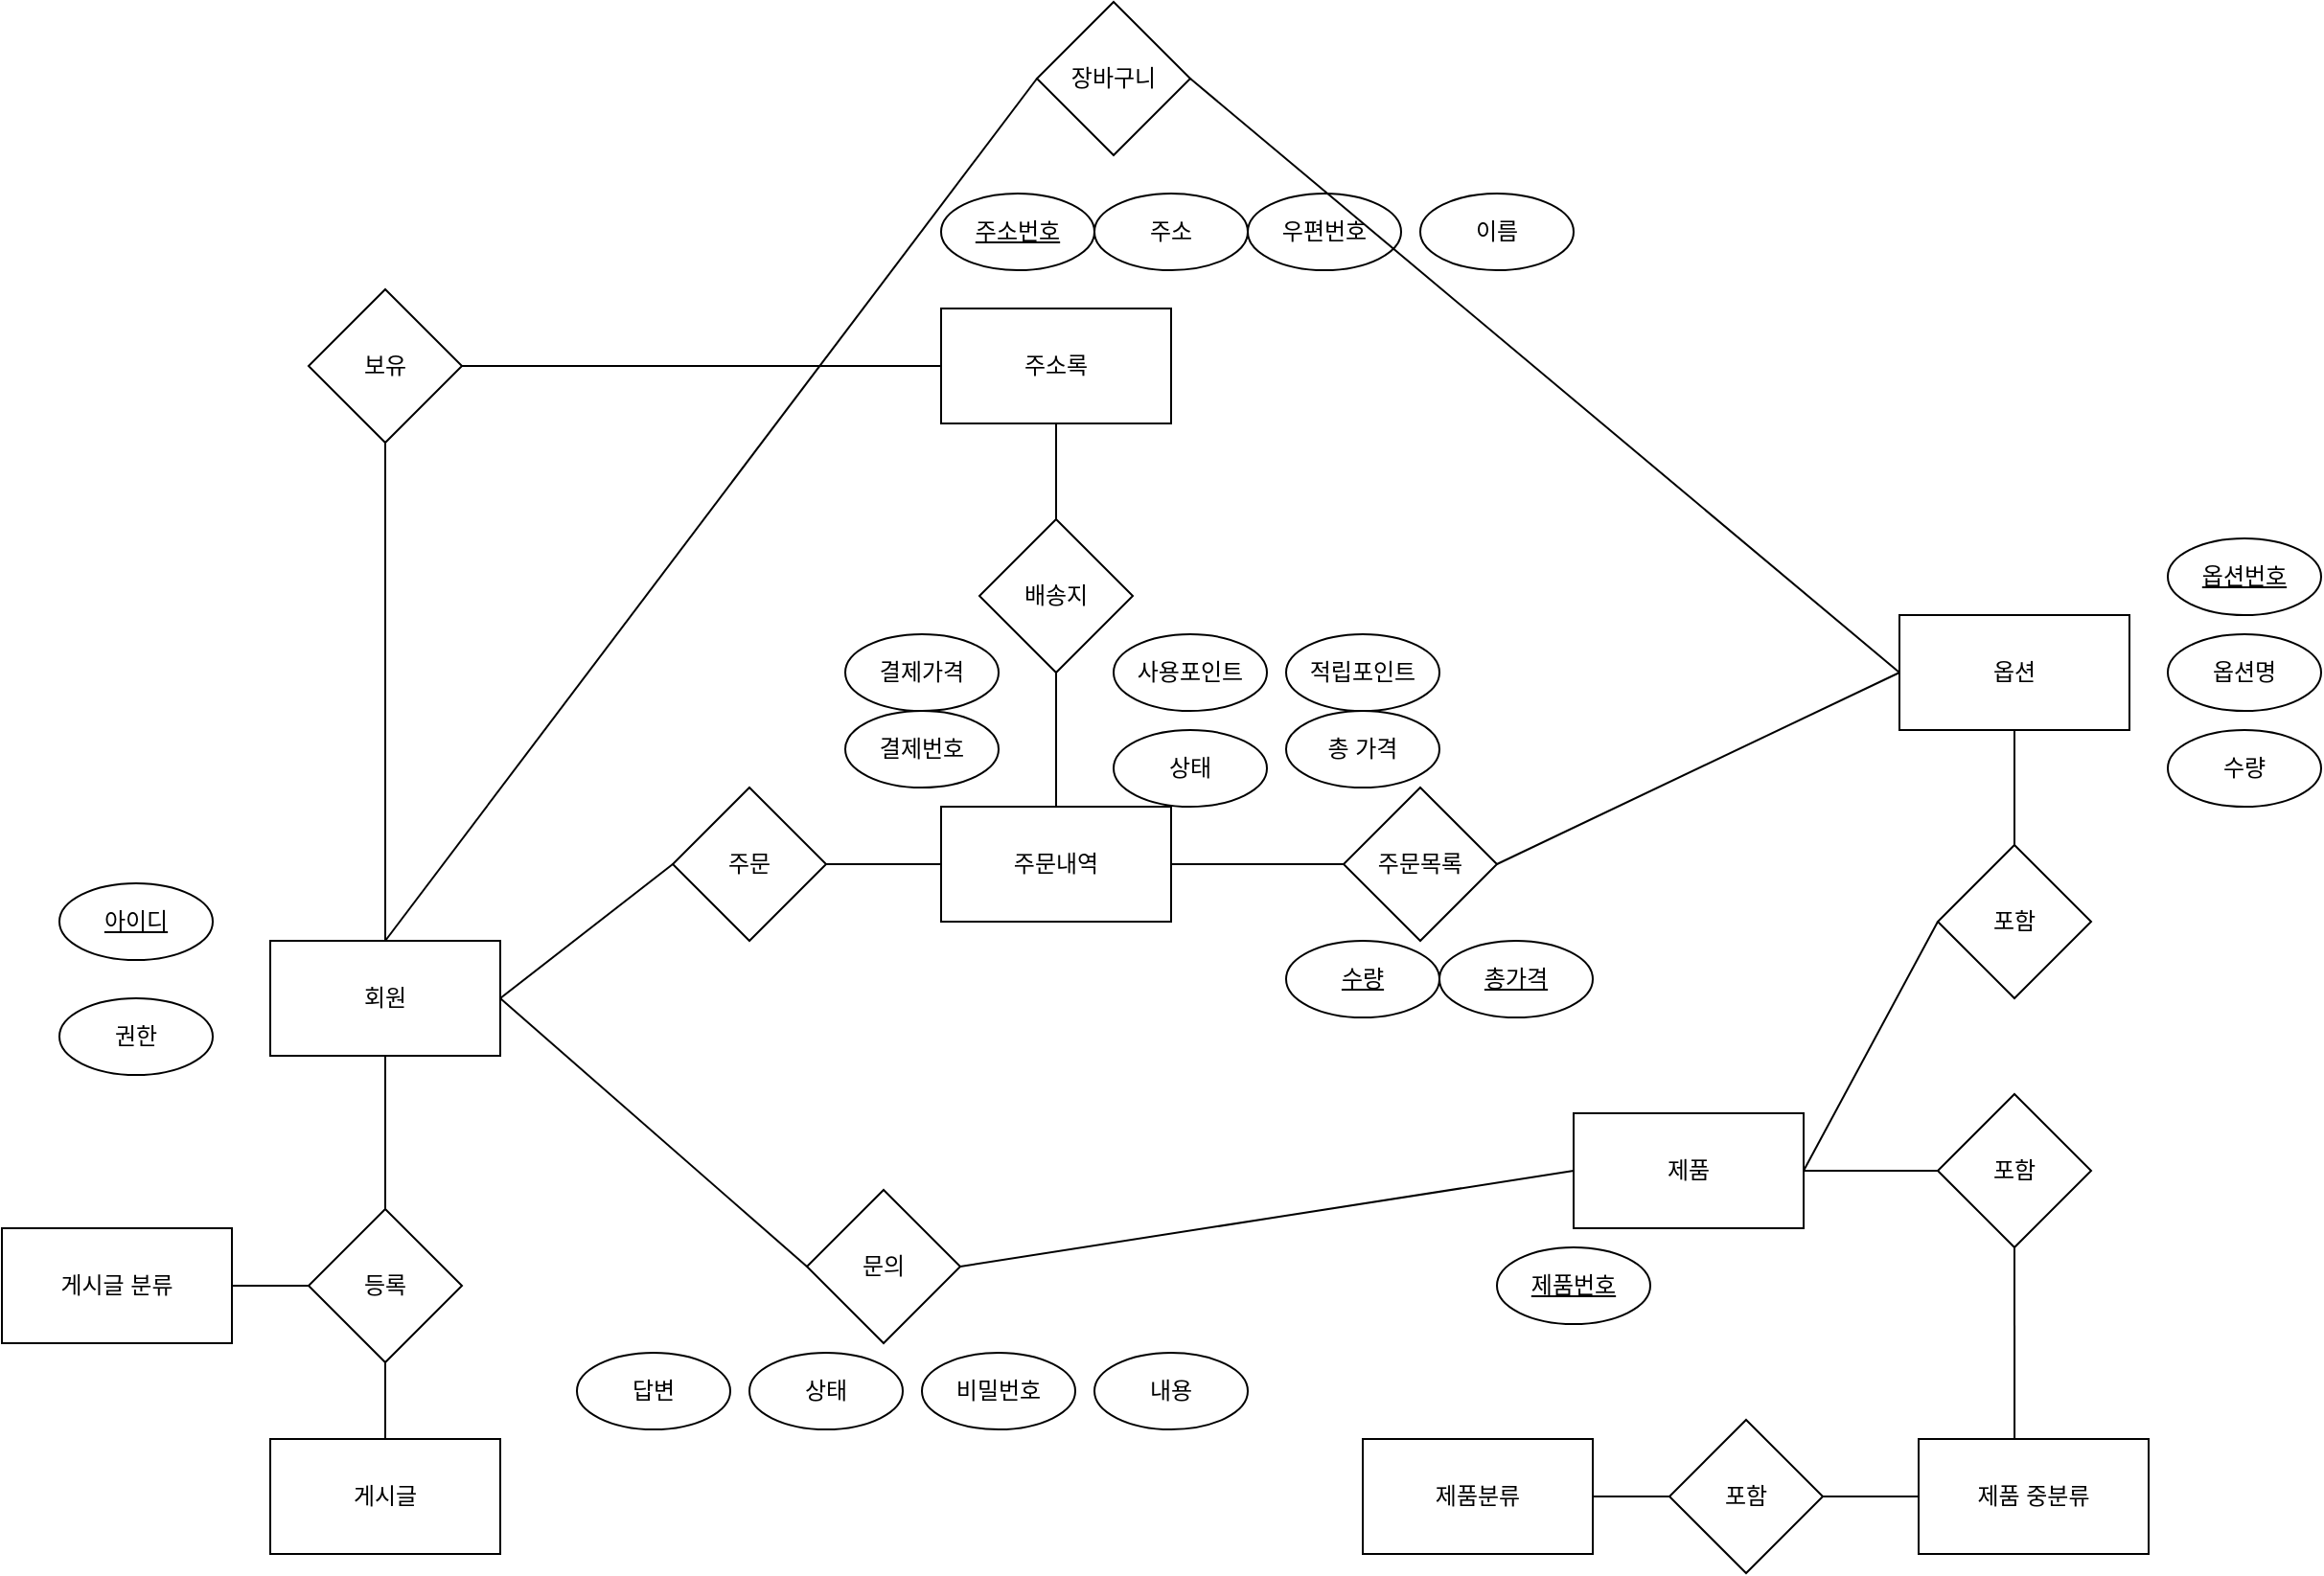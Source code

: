 <mxfile version="20.6.2" type="github">
  <diagram id="EWTnANCkMsUeMdHVheLY" name="페이지-1">
    <mxGraphModel dx="717" dy="1805" grid="1" gridSize="10" guides="1" tooltips="1" connect="1" arrows="1" fold="1" page="1" pageScale="1" pageWidth="827" pageHeight="1169" math="0" shadow="0">
      <root>
        <mxCell id="0" />
        <mxCell id="1" parent="0" />
        <mxCell id="j9Hwo7b6BAEOyJMmNeoF-9" value="우편번호" style="ellipse;whiteSpace=wrap;html=1;" vertex="1" parent="1">
          <mxGeometry x="670" y="-40" width="80" height="40" as="geometry" />
        </mxCell>
        <mxCell id="xCD-Z-dLWQwIkPLPfsmC-1" value="회원" style="rounded=0;whiteSpace=wrap;html=1;" parent="1" vertex="1">
          <mxGeometry x="160" y="350" width="120" height="60" as="geometry" />
        </mxCell>
        <mxCell id="xCD-Z-dLWQwIkPLPfsmC-2" value="제품" style="rounded=0;whiteSpace=wrap;html=1;" parent="1" vertex="1">
          <mxGeometry x="840" y="440" width="120" height="60" as="geometry" />
        </mxCell>
        <mxCell id="xCD-Z-dLWQwIkPLPfsmC-3" value="제품분류" style="rounded=0;whiteSpace=wrap;html=1;" parent="1" vertex="1">
          <mxGeometry x="730" y="610" width="120" height="60" as="geometry" />
        </mxCell>
        <mxCell id="xCD-Z-dLWQwIkPLPfsmC-4" value="게시글" style="rounded=0;whiteSpace=wrap;html=1;" parent="1" vertex="1">
          <mxGeometry x="160" y="610" width="120" height="60" as="geometry" />
        </mxCell>
        <mxCell id="xCD-Z-dLWQwIkPLPfsmC-5" value="게시글 분류" style="rounded=0;whiteSpace=wrap;html=1;" parent="1" vertex="1">
          <mxGeometry x="20" y="500" width="120" height="60" as="geometry" />
        </mxCell>
        <mxCell id="xCD-Z-dLWQwIkPLPfsmC-6" value="주문" style="rhombus;whiteSpace=wrap;html=1;" parent="1" vertex="1">
          <mxGeometry x="370" y="270" width="80" height="80" as="geometry" />
        </mxCell>
        <mxCell id="xCD-Z-dLWQwIkPLPfsmC-7" value="문의" style="rhombus;whiteSpace=wrap;html=1;" parent="1" vertex="1">
          <mxGeometry x="440" y="480" width="80" height="80" as="geometry" />
        </mxCell>
        <mxCell id="xCD-Z-dLWQwIkPLPfsmC-8" value="등록" style="rhombus;whiteSpace=wrap;html=1;" parent="1" vertex="1">
          <mxGeometry x="180" y="490" width="80" height="80" as="geometry" />
        </mxCell>
        <mxCell id="xCD-Z-dLWQwIkPLPfsmC-9" value="포함" style="rhombus;whiteSpace=wrap;html=1;" parent="1" vertex="1">
          <mxGeometry x="890" y="600" width="80" height="80" as="geometry" />
        </mxCell>
        <mxCell id="xCD-Z-dLWQwIkPLPfsmC-10" value="답변" style="ellipse;whiteSpace=wrap;html=1;" parent="1" vertex="1">
          <mxGeometry x="320" y="565" width="80" height="40" as="geometry" />
        </mxCell>
        <mxCell id="xCD-Z-dLWQwIkPLPfsmC-11" value="상태" style="ellipse;whiteSpace=wrap;html=1;" parent="1" vertex="1">
          <mxGeometry x="410" y="565" width="80" height="40" as="geometry" />
        </mxCell>
        <mxCell id="xCD-Z-dLWQwIkPLPfsmC-12" value="비밀번호" style="ellipse;whiteSpace=wrap;html=1;" parent="1" vertex="1">
          <mxGeometry x="500" y="565" width="80" height="40" as="geometry" />
        </mxCell>
        <mxCell id="xCD-Z-dLWQwIkPLPfsmC-13" value="내용" style="ellipse;whiteSpace=wrap;html=1;" parent="1" vertex="1">
          <mxGeometry x="590" y="565" width="80" height="40" as="geometry" />
        </mxCell>
        <mxCell id="xCD-Z-dLWQwIkPLPfsmC-14" value="결제번호" style="ellipse;whiteSpace=wrap;html=1;" parent="1" vertex="1">
          <mxGeometry x="460" y="230" width="80" height="40" as="geometry" />
        </mxCell>
        <mxCell id="xCD-Z-dLWQwIkPLPfsmC-15" value="상태" style="ellipse;whiteSpace=wrap;html=1;" parent="1" vertex="1">
          <mxGeometry x="600" y="240" width="80" height="40" as="geometry" />
        </mxCell>
        <mxCell id="xCD-Z-dLWQwIkPLPfsmC-16" value="총 가격" style="ellipse;whiteSpace=wrap;html=1;" parent="1" vertex="1">
          <mxGeometry x="690" y="230" width="80" height="40" as="geometry" />
        </mxCell>
        <mxCell id="xCD-Z-dLWQwIkPLPfsmC-17" value="결제가격" style="ellipse;whiteSpace=wrap;html=1;" parent="1" vertex="1">
          <mxGeometry x="460" y="190" width="80" height="40" as="geometry" />
        </mxCell>
        <mxCell id="xCD-Z-dLWQwIkPLPfsmC-18" value="사용포인트" style="ellipse;whiteSpace=wrap;html=1;" parent="1" vertex="1">
          <mxGeometry x="600" y="190" width="80" height="40" as="geometry" />
        </mxCell>
        <mxCell id="xCD-Z-dLWQwIkPLPfsmC-19" value="적립포인트" style="ellipse;whiteSpace=wrap;html=1;" parent="1" vertex="1">
          <mxGeometry x="690" y="190" width="80" height="40" as="geometry" />
        </mxCell>
        <mxCell id="xCD-Z-dLWQwIkPLPfsmC-20" value="&lt;u&gt;제품번호&lt;/u&gt;" style="ellipse;whiteSpace=wrap;html=1;" parent="1" vertex="1">
          <mxGeometry x="800" y="510" width="80" height="40" as="geometry" />
        </mxCell>
        <mxCell id="xCD-Z-dLWQwIkPLPfsmC-21" value="권한" style="ellipse;whiteSpace=wrap;html=1;" parent="1" vertex="1">
          <mxGeometry x="50" y="380" width="80" height="40" as="geometry" />
        </mxCell>
        <mxCell id="xCD-Z-dLWQwIkPLPfsmC-22" value="&lt;u&gt;아이디&lt;/u&gt;" style="ellipse;whiteSpace=wrap;html=1;" parent="1" vertex="1">
          <mxGeometry x="50" y="320" width="80" height="40" as="geometry" />
        </mxCell>
        <mxCell id="xCD-Z-dLWQwIkPLPfsmC-23" value="" style="endArrow=none;html=1;rounded=0;entryX=0.5;entryY=1;entryDx=0;entryDy=0;exitX=0.5;exitY=0;exitDx=0;exitDy=0;" parent="1" source="xCD-Z-dLWQwIkPLPfsmC-8" target="xCD-Z-dLWQwIkPLPfsmC-1" edge="1">
          <mxGeometry width="50" height="50" relative="1" as="geometry">
            <mxPoint x="170" y="210" as="sourcePoint" />
            <mxPoint x="220" y="160" as="targetPoint" />
          </mxGeometry>
        </mxCell>
        <mxCell id="xCD-Z-dLWQwIkPLPfsmC-24" value="" style="endArrow=none;html=1;rounded=0;exitX=1;exitY=0.5;exitDx=0;exitDy=0;entryX=0;entryY=0.5;entryDx=0;entryDy=0;" parent="1" source="xCD-Z-dLWQwIkPLPfsmC-5" target="xCD-Z-dLWQwIkPLPfsmC-8" edge="1">
          <mxGeometry width="50" height="50" relative="1" as="geometry">
            <mxPoint x="170" y="210" as="sourcePoint" />
            <mxPoint x="220" y="160" as="targetPoint" />
          </mxGeometry>
        </mxCell>
        <mxCell id="xCD-Z-dLWQwIkPLPfsmC-25" value="" style="endArrow=none;html=1;rounded=0;entryX=0.5;entryY=0;entryDx=0;entryDy=0;exitX=0.5;exitY=1;exitDx=0;exitDy=0;" parent="1" source="xCD-Z-dLWQwIkPLPfsmC-8" target="xCD-Z-dLWQwIkPLPfsmC-4" edge="1">
          <mxGeometry width="50" height="50" relative="1" as="geometry">
            <mxPoint x="220" y="350" as="sourcePoint" />
            <mxPoint x="220" y="160" as="targetPoint" />
          </mxGeometry>
        </mxCell>
        <mxCell id="xCD-Z-dLWQwIkPLPfsmC-28" value="" style="endArrow=none;html=1;rounded=0;entryX=0;entryY=0.5;entryDx=0;entryDy=0;exitX=1;exitY=0.5;exitDx=0;exitDy=0;" parent="1" source="xCD-Z-dLWQwIkPLPfsmC-3" target="xCD-Z-dLWQwIkPLPfsmC-9" edge="1">
          <mxGeometry width="50" height="50" relative="1" as="geometry">
            <mxPoint x="300" y="210" as="sourcePoint" />
            <mxPoint x="350" y="160" as="targetPoint" />
          </mxGeometry>
        </mxCell>
        <mxCell id="xCD-Z-dLWQwIkPLPfsmC-29" value="" style="endArrow=none;html=1;rounded=0;exitX=0;exitY=0.5;exitDx=0;exitDy=0;entryX=1;entryY=0.5;entryDx=0;entryDy=0;" parent="1" source="xCD-Z-dLWQwIkPLPfsmC-7" target="xCD-Z-dLWQwIkPLPfsmC-1" edge="1">
          <mxGeometry width="50" height="50" relative="1" as="geometry">
            <mxPoint x="300" y="210" as="sourcePoint" />
            <mxPoint x="350" y="160" as="targetPoint" />
          </mxGeometry>
        </mxCell>
        <mxCell id="xCD-Z-dLWQwIkPLPfsmC-30" value="" style="endArrow=none;html=1;rounded=0;entryX=0;entryY=0.5;entryDx=0;entryDy=0;exitX=1;exitY=0.5;exitDx=0;exitDy=0;" parent="1" source="xCD-Z-dLWQwIkPLPfsmC-7" target="xCD-Z-dLWQwIkPLPfsmC-2" edge="1">
          <mxGeometry width="50" height="50" relative="1" as="geometry">
            <mxPoint x="300" y="210" as="sourcePoint" />
            <mxPoint x="350" y="160" as="targetPoint" />
          </mxGeometry>
        </mxCell>
        <mxCell id="xCD-Z-dLWQwIkPLPfsmC-31" value="" style="endArrow=none;html=1;rounded=0;entryX=0;entryY=0.5;entryDx=0;entryDy=0;exitX=1;exitY=0.5;exitDx=0;exitDy=0;" parent="1" source="xCD-Z-dLWQwIkPLPfsmC-1" target="xCD-Z-dLWQwIkPLPfsmC-6" edge="1">
          <mxGeometry width="50" height="50" relative="1" as="geometry">
            <mxPoint x="300" y="210" as="sourcePoint" />
            <mxPoint x="350" y="160" as="targetPoint" />
          </mxGeometry>
        </mxCell>
        <mxCell id="xCD-Z-dLWQwIkPLPfsmC-33" value="주문내역" style="rounded=0;whiteSpace=wrap;html=1;" parent="1" vertex="1">
          <mxGeometry x="510" y="280" width="120" height="60" as="geometry" />
        </mxCell>
        <mxCell id="xCD-Z-dLWQwIkPLPfsmC-34" value="포함" style="rhombus;whiteSpace=wrap;html=1;" parent="1" vertex="1">
          <mxGeometry x="1030" y="300" width="80" height="80" as="geometry" />
        </mxCell>
        <mxCell id="xCD-Z-dLWQwIkPLPfsmC-35" value="포함" style="rhombus;whiteSpace=wrap;html=1;" parent="1" vertex="1">
          <mxGeometry x="1030" y="430" width="80" height="80" as="geometry" />
        </mxCell>
        <mxCell id="xCD-Z-dLWQwIkPLPfsmC-36" value="제품 중분류" style="rounded=0;whiteSpace=wrap;html=1;" parent="1" vertex="1">
          <mxGeometry x="1020" y="610" width="120" height="60" as="geometry" />
        </mxCell>
        <mxCell id="xCD-Z-dLWQwIkPLPfsmC-37" value="" style="endArrow=none;html=1;rounded=0;entryX=0;entryY=0.5;entryDx=0;entryDy=0;exitX=1;exitY=0.5;exitDx=0;exitDy=0;" parent="1" source="xCD-Z-dLWQwIkPLPfsmC-2" target="xCD-Z-dLWQwIkPLPfsmC-34" edge="1">
          <mxGeometry width="50" height="50" relative="1" as="geometry">
            <mxPoint x="840" y="250" as="sourcePoint" />
            <mxPoint x="890" y="200" as="targetPoint" />
          </mxGeometry>
        </mxCell>
        <mxCell id="xCD-Z-dLWQwIkPLPfsmC-39" value="" style="endArrow=none;html=1;rounded=0;entryX=0;entryY=0.5;entryDx=0;entryDy=0;exitX=1;exitY=0.5;exitDx=0;exitDy=0;" parent="1" source="xCD-Z-dLWQwIkPLPfsmC-2" target="xCD-Z-dLWQwIkPLPfsmC-35" edge="1">
          <mxGeometry width="50" height="50" relative="1" as="geometry">
            <mxPoint x="840" y="250" as="sourcePoint" />
            <mxPoint x="890" y="200" as="targetPoint" />
          </mxGeometry>
        </mxCell>
        <mxCell id="xCD-Z-dLWQwIkPLPfsmC-40" value="" style="endArrow=none;html=1;rounded=0;entryX=0.5;entryY=1;entryDx=0;entryDy=0;exitX=0.417;exitY=0;exitDx=0;exitDy=0;exitPerimeter=0;" parent="1" source="xCD-Z-dLWQwIkPLPfsmC-36" target="xCD-Z-dLWQwIkPLPfsmC-35" edge="1">
          <mxGeometry width="50" height="50" relative="1" as="geometry">
            <mxPoint x="840" y="250" as="sourcePoint" />
            <mxPoint x="890" y="200" as="targetPoint" />
          </mxGeometry>
        </mxCell>
        <mxCell id="xCD-Z-dLWQwIkPLPfsmC-41" value="" style="endArrow=none;html=1;rounded=0;entryX=0;entryY=0.5;entryDx=0;entryDy=0;" parent="1" source="xCD-Z-dLWQwIkPLPfsmC-9" target="xCD-Z-dLWQwIkPLPfsmC-36" edge="1">
          <mxGeometry width="50" height="50" relative="1" as="geometry">
            <mxPoint x="840" y="250" as="sourcePoint" />
            <mxPoint x="890" y="200" as="targetPoint" />
          </mxGeometry>
        </mxCell>
        <mxCell id="xCD-Z-dLWQwIkPLPfsmC-173" value="" style="endArrow=none;html=1;rounded=0;exitX=1;exitY=0.5;exitDx=0;exitDy=0;entryX=0;entryY=0.5;entryDx=0;entryDy=0;" parent="1" source="xCD-Z-dLWQwIkPLPfsmC-6" target="xCD-Z-dLWQwIkPLPfsmC-33" edge="1">
          <mxGeometry width="50" height="50" relative="1" as="geometry">
            <mxPoint x="600" y="370" as="sourcePoint" />
            <mxPoint x="650" y="320" as="targetPoint" />
          </mxGeometry>
        </mxCell>
        <mxCell id="xCD-Z-dLWQwIkPLPfsmC-176" value="주문목록" style="rhombus;whiteSpace=wrap;html=1;" parent="1" vertex="1">
          <mxGeometry x="720" y="270" width="80" height="80" as="geometry" />
        </mxCell>
        <mxCell id="xCD-Z-dLWQwIkPLPfsmC-177" value="옵션" style="rounded=0;whiteSpace=wrap;html=1;" parent="1" vertex="1">
          <mxGeometry x="1010" y="180" width="120" height="60" as="geometry" />
        </mxCell>
        <mxCell id="xCD-Z-dLWQwIkPLPfsmC-178" value="" style="endArrow=none;html=1;rounded=0;entryX=0.5;entryY=1;entryDx=0;entryDy=0;" parent="1" target="xCD-Z-dLWQwIkPLPfsmC-177" edge="1">
          <mxGeometry width="50" height="50" relative="1" as="geometry">
            <mxPoint x="1070" y="300" as="sourcePoint" />
            <mxPoint x="1120" y="320" as="targetPoint" />
          </mxGeometry>
        </mxCell>
        <mxCell id="xCD-Z-dLWQwIkPLPfsmC-179" value="" style="endArrow=none;html=1;rounded=0;entryX=0;entryY=0.5;entryDx=0;entryDy=0;exitX=1;exitY=0.5;exitDx=0;exitDy=0;" parent="1" source="xCD-Z-dLWQwIkPLPfsmC-176" target="xCD-Z-dLWQwIkPLPfsmC-177" edge="1">
          <mxGeometry width="50" height="50" relative="1" as="geometry">
            <mxPoint x="1070" y="370" as="sourcePoint" />
            <mxPoint x="1120" y="320" as="targetPoint" />
          </mxGeometry>
        </mxCell>
        <mxCell id="xCD-Z-dLWQwIkPLPfsmC-180" value="" style="endArrow=none;html=1;rounded=0;entryX=0;entryY=0.5;entryDx=0;entryDy=0;exitX=1;exitY=0.5;exitDx=0;exitDy=0;" parent="1" source="xCD-Z-dLWQwIkPLPfsmC-33" target="xCD-Z-dLWQwIkPLPfsmC-176" edge="1">
          <mxGeometry width="50" height="50" relative="1" as="geometry">
            <mxPoint x="650" y="370" as="sourcePoint" />
            <mxPoint x="700" y="320" as="targetPoint" />
          </mxGeometry>
        </mxCell>
        <mxCell id="xCD-Z-dLWQwIkPLPfsmC-181" value="&lt;u&gt;총가격&lt;/u&gt;" style="ellipse;whiteSpace=wrap;html=1;" parent="1" vertex="1">
          <mxGeometry x="770" y="350" width="80" height="40" as="geometry" />
        </mxCell>
        <mxCell id="xCD-Z-dLWQwIkPLPfsmC-182" value="&lt;u&gt;수량&lt;/u&gt;" style="ellipse;whiteSpace=wrap;html=1;" parent="1" vertex="1">
          <mxGeometry x="690" y="350" width="80" height="40" as="geometry" />
        </mxCell>
        <mxCell id="xCD-Z-dLWQwIkPLPfsmC-183" value="보유" style="rhombus;whiteSpace=wrap;html=1;" parent="1" vertex="1">
          <mxGeometry x="180" y="10" width="80" height="80" as="geometry" />
        </mxCell>
        <mxCell id="xCD-Z-dLWQwIkPLPfsmC-184" value="" style="endArrow=none;html=1;rounded=0;entryX=0.5;entryY=1;entryDx=0;entryDy=0;exitX=0.5;exitY=0;exitDx=0;exitDy=0;" parent="1" source="xCD-Z-dLWQwIkPLPfsmC-1" target="xCD-Z-dLWQwIkPLPfsmC-183" edge="1">
          <mxGeometry width="50" height="50" relative="1" as="geometry">
            <mxPoint x="140" y="370" as="sourcePoint" />
            <mxPoint x="190" y="320" as="targetPoint" />
          </mxGeometry>
        </mxCell>
        <mxCell id="xCD-Z-dLWQwIkPLPfsmC-185" value="주소록" style="rounded=0;whiteSpace=wrap;html=1;" parent="1" vertex="1">
          <mxGeometry x="510" y="20" width="120" height="60" as="geometry" />
        </mxCell>
        <mxCell id="xCD-Z-dLWQwIkPLPfsmC-186" value="배송지" style="rhombus;whiteSpace=wrap;html=1;" parent="1" vertex="1">
          <mxGeometry x="530" y="130" width="80" height="80" as="geometry" />
        </mxCell>
        <mxCell id="xCD-Z-dLWQwIkPLPfsmC-187" value="&lt;u&gt;옵션번호&lt;/u&gt;" style="ellipse;whiteSpace=wrap;html=1;" parent="1" vertex="1">
          <mxGeometry x="1150" y="140" width="80" height="40" as="geometry" />
        </mxCell>
        <mxCell id="xCD-Z-dLWQwIkPLPfsmC-188" value="옵션명" style="ellipse;whiteSpace=wrap;html=1;" parent="1" vertex="1">
          <mxGeometry x="1150" y="190" width="80" height="40" as="geometry" />
        </mxCell>
        <mxCell id="xCD-Z-dLWQwIkPLPfsmC-189" value="" style="endArrow=none;html=1;rounded=0;entryX=1;entryY=0.5;entryDx=0;entryDy=0;exitX=0;exitY=0.5;exitDx=0;exitDy=0;" parent="1" source="xCD-Z-dLWQwIkPLPfsmC-185" target="xCD-Z-dLWQwIkPLPfsmC-183" edge="1">
          <mxGeometry width="50" height="50" relative="1" as="geometry">
            <mxPoint x="330" y="170" as="sourcePoint" />
            <mxPoint x="380" y="120" as="targetPoint" />
          </mxGeometry>
        </mxCell>
        <mxCell id="xCD-Z-dLWQwIkPLPfsmC-190" value="" style="endArrow=none;html=1;rounded=0;entryX=0.5;entryY=1;entryDx=0;entryDy=0;exitX=0.5;exitY=0;exitDx=0;exitDy=0;" parent="1" source="xCD-Z-dLWQwIkPLPfsmC-186" target="xCD-Z-dLWQwIkPLPfsmC-185" edge="1">
          <mxGeometry width="50" height="50" relative="1" as="geometry">
            <mxPoint x="330" y="170" as="sourcePoint" />
            <mxPoint x="380" y="120" as="targetPoint" />
          </mxGeometry>
        </mxCell>
        <mxCell id="xCD-Z-dLWQwIkPLPfsmC-191" value="" style="endArrow=none;html=1;rounded=0;entryX=0.5;entryY=1;entryDx=0;entryDy=0;exitX=0.5;exitY=0;exitDx=0;exitDy=0;" parent="1" source="xCD-Z-dLWQwIkPLPfsmC-33" target="xCD-Z-dLWQwIkPLPfsmC-186" edge="1">
          <mxGeometry width="50" height="50" relative="1" as="geometry">
            <mxPoint x="330" y="170" as="sourcePoint" />
            <mxPoint x="380" y="120" as="targetPoint" />
          </mxGeometry>
        </mxCell>
        <mxCell id="j9Hwo7b6BAEOyJMmNeoF-1" value="수량" style="ellipse;whiteSpace=wrap;html=1;" vertex="1" parent="1">
          <mxGeometry x="1150" y="240" width="80" height="40" as="geometry" />
        </mxCell>
        <mxCell id="j9Hwo7b6BAEOyJMmNeoF-3" value="장바구니" style="rhombus;whiteSpace=wrap;html=1;" vertex="1" parent="1">
          <mxGeometry x="560" y="-140" width="80" height="80" as="geometry" />
        </mxCell>
        <mxCell id="j9Hwo7b6BAEOyJMmNeoF-4" value="" style="endArrow=none;html=1;rounded=0;entryX=0;entryY=0.5;entryDx=0;entryDy=0;exitX=0.5;exitY=0;exitDx=0;exitDy=0;" edge="1" parent="1" source="xCD-Z-dLWQwIkPLPfsmC-1" target="j9Hwo7b6BAEOyJMmNeoF-3">
          <mxGeometry width="50" height="50" relative="1" as="geometry">
            <mxPoint x="430" y="350" as="sourcePoint" />
            <mxPoint x="480" y="300" as="targetPoint" />
          </mxGeometry>
        </mxCell>
        <mxCell id="j9Hwo7b6BAEOyJMmNeoF-6" value="&lt;u&gt;주소번호&lt;/u&gt;" style="ellipse;whiteSpace=wrap;html=1;" vertex="1" parent="1">
          <mxGeometry x="510" y="-40" width="80" height="40" as="geometry" />
        </mxCell>
        <mxCell id="j9Hwo7b6BAEOyJMmNeoF-7" value="주소" style="ellipse;whiteSpace=wrap;html=1;" vertex="1" parent="1">
          <mxGeometry x="590" y="-40" width="80" height="40" as="geometry" />
        </mxCell>
        <mxCell id="j9Hwo7b6BAEOyJMmNeoF-10" value="이름" style="ellipse;whiteSpace=wrap;html=1;" vertex="1" parent="1">
          <mxGeometry x="760" y="-40" width="80" height="40" as="geometry" />
        </mxCell>
        <mxCell id="j9Hwo7b6BAEOyJMmNeoF-11" value="" style="endArrow=none;html=1;rounded=0;entryX=1;entryY=0.5;entryDx=0;entryDy=0;exitX=0;exitY=0.5;exitDx=0;exitDy=0;" edge="1" parent="1" source="xCD-Z-dLWQwIkPLPfsmC-177" target="j9Hwo7b6BAEOyJMmNeoF-3">
          <mxGeometry width="50" height="50" relative="1" as="geometry">
            <mxPoint x="720" y="90" as="sourcePoint" />
            <mxPoint x="770" y="40" as="targetPoint" />
          </mxGeometry>
        </mxCell>
      </root>
    </mxGraphModel>
  </diagram>
</mxfile>
